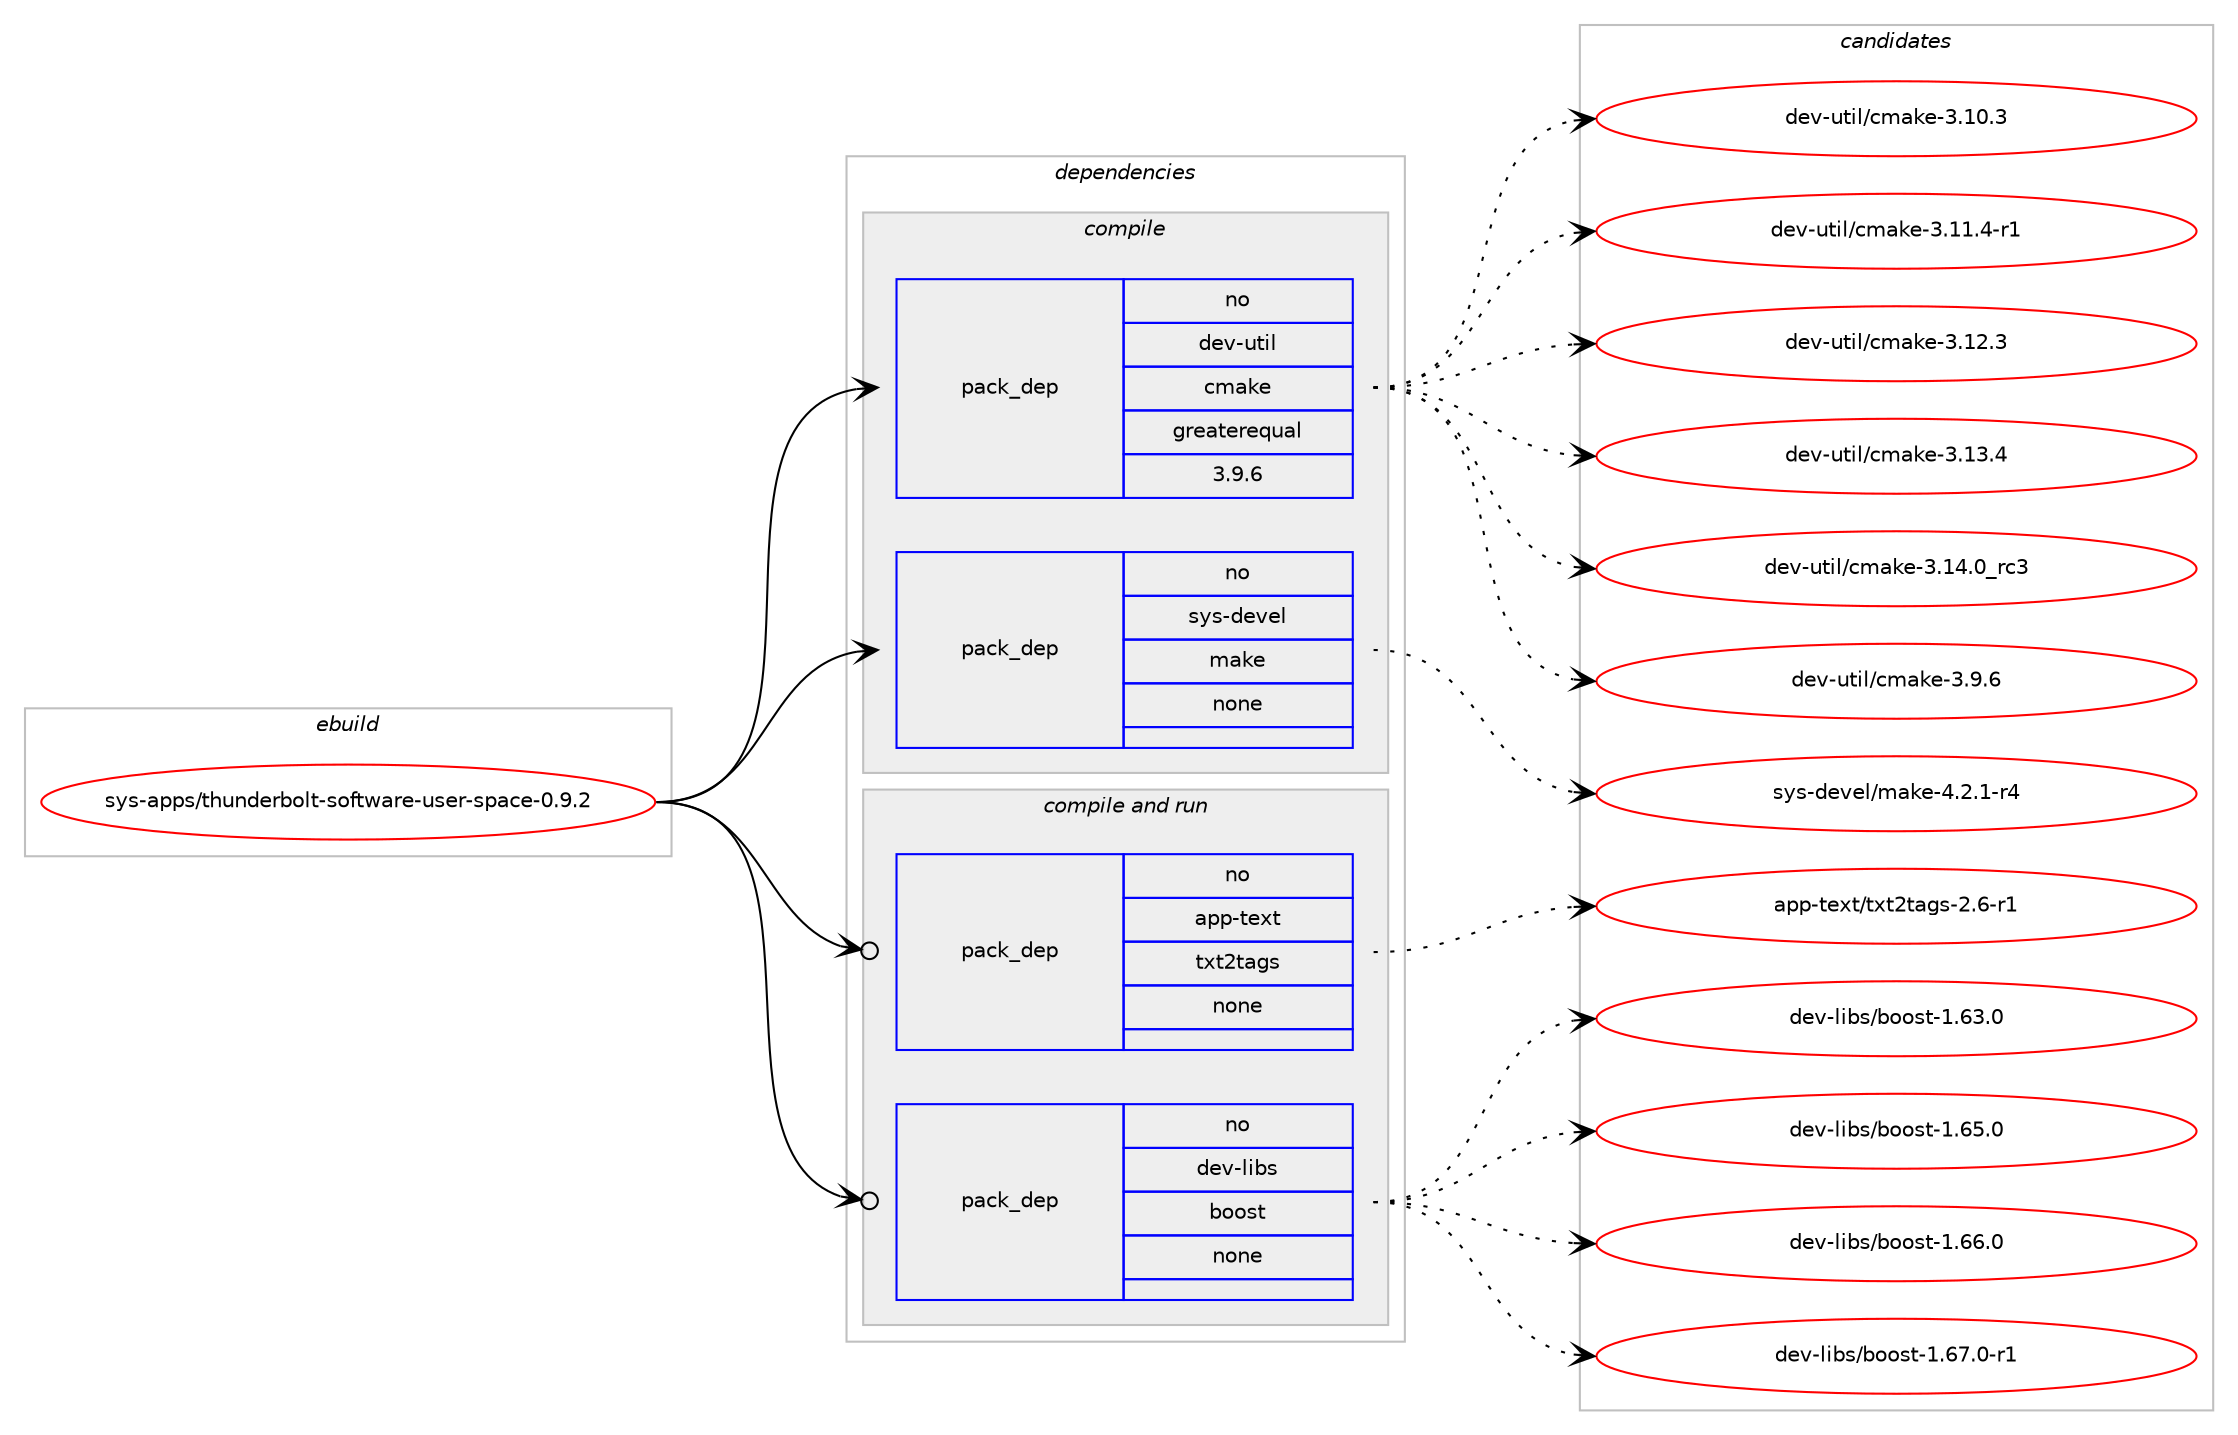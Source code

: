 digraph prolog {

# *************
# Graph options
# *************

newrank=true;
concentrate=true;
compound=true;
graph [rankdir=LR,fontname=Helvetica,fontsize=10,ranksep=1.5];#, ranksep=2.5, nodesep=0.2];
edge  [arrowhead=vee];
node  [fontname=Helvetica,fontsize=10];

# **********
# The ebuild
# **********

subgraph cluster_leftcol {
color=gray;
rank=same;
label=<<i>ebuild</i>>;
id [label="sys-apps/thunderbolt-software-user-space-0.9.2", color=red, width=4, href="../sys-apps/thunderbolt-software-user-space-0.9.2.svg"];
}

# ****************
# The dependencies
# ****************

subgraph cluster_midcol {
color=gray;
label=<<i>dependencies</i>>;
subgraph cluster_compile {
fillcolor="#eeeeee";
style=filled;
label=<<i>compile</i>>;
subgraph pack1230170 {
dependency1715720 [label=<<TABLE BORDER="0" CELLBORDER="1" CELLSPACING="0" CELLPADDING="4" WIDTH="220"><TR><TD ROWSPAN="6" CELLPADDING="30">pack_dep</TD></TR><TR><TD WIDTH="110">no</TD></TR><TR><TD>dev-util</TD></TR><TR><TD>cmake</TD></TR><TR><TD>greaterequal</TD></TR><TR><TD>3.9.6</TD></TR></TABLE>>, shape=none, color=blue];
}
id:e -> dependency1715720:w [weight=20,style="solid",arrowhead="vee"];
subgraph pack1230171 {
dependency1715721 [label=<<TABLE BORDER="0" CELLBORDER="1" CELLSPACING="0" CELLPADDING="4" WIDTH="220"><TR><TD ROWSPAN="6" CELLPADDING="30">pack_dep</TD></TR><TR><TD WIDTH="110">no</TD></TR><TR><TD>sys-devel</TD></TR><TR><TD>make</TD></TR><TR><TD>none</TD></TR><TR><TD></TD></TR></TABLE>>, shape=none, color=blue];
}
id:e -> dependency1715721:w [weight=20,style="solid",arrowhead="vee"];
}
subgraph cluster_compileandrun {
fillcolor="#eeeeee";
style=filled;
label=<<i>compile and run</i>>;
subgraph pack1230172 {
dependency1715722 [label=<<TABLE BORDER="0" CELLBORDER="1" CELLSPACING="0" CELLPADDING="4" WIDTH="220"><TR><TD ROWSPAN="6" CELLPADDING="30">pack_dep</TD></TR><TR><TD WIDTH="110">no</TD></TR><TR><TD>app-text</TD></TR><TR><TD>txt2tags</TD></TR><TR><TD>none</TD></TR><TR><TD></TD></TR></TABLE>>, shape=none, color=blue];
}
id:e -> dependency1715722:w [weight=20,style="solid",arrowhead="odotvee"];
subgraph pack1230173 {
dependency1715723 [label=<<TABLE BORDER="0" CELLBORDER="1" CELLSPACING="0" CELLPADDING="4" WIDTH="220"><TR><TD ROWSPAN="6" CELLPADDING="30">pack_dep</TD></TR><TR><TD WIDTH="110">no</TD></TR><TR><TD>dev-libs</TD></TR><TR><TD>boost</TD></TR><TR><TD>none</TD></TR><TR><TD></TD></TR></TABLE>>, shape=none, color=blue];
}
id:e -> dependency1715723:w [weight=20,style="solid",arrowhead="odotvee"];
}
subgraph cluster_run {
fillcolor="#eeeeee";
style=filled;
label=<<i>run</i>>;
}
}

# **************
# The candidates
# **************

subgraph cluster_choices {
rank=same;
color=gray;
label=<<i>candidates</i>>;

subgraph choice1230170 {
color=black;
nodesep=1;
choice1001011184511711610510847991099710710145514649484651 [label="dev-util/cmake-3.10.3", color=red, width=4,href="../dev-util/cmake-3.10.3.svg"];
choice10010111845117116105108479910997107101455146494946524511449 [label="dev-util/cmake-3.11.4-r1", color=red, width=4,href="../dev-util/cmake-3.11.4-r1.svg"];
choice1001011184511711610510847991099710710145514649504651 [label="dev-util/cmake-3.12.3", color=red, width=4,href="../dev-util/cmake-3.12.3.svg"];
choice1001011184511711610510847991099710710145514649514652 [label="dev-util/cmake-3.13.4", color=red, width=4,href="../dev-util/cmake-3.13.4.svg"];
choice1001011184511711610510847991099710710145514649524648951149951 [label="dev-util/cmake-3.14.0_rc3", color=red, width=4,href="../dev-util/cmake-3.14.0_rc3.svg"];
choice10010111845117116105108479910997107101455146574654 [label="dev-util/cmake-3.9.6", color=red, width=4,href="../dev-util/cmake-3.9.6.svg"];
dependency1715720:e -> choice1001011184511711610510847991099710710145514649484651:w [style=dotted,weight="100"];
dependency1715720:e -> choice10010111845117116105108479910997107101455146494946524511449:w [style=dotted,weight="100"];
dependency1715720:e -> choice1001011184511711610510847991099710710145514649504651:w [style=dotted,weight="100"];
dependency1715720:e -> choice1001011184511711610510847991099710710145514649514652:w [style=dotted,weight="100"];
dependency1715720:e -> choice1001011184511711610510847991099710710145514649524648951149951:w [style=dotted,weight="100"];
dependency1715720:e -> choice10010111845117116105108479910997107101455146574654:w [style=dotted,weight="100"];
}
subgraph choice1230171 {
color=black;
nodesep=1;
choice1151211154510010111810110847109971071014552465046494511452 [label="sys-devel/make-4.2.1-r4", color=red, width=4,href="../sys-devel/make-4.2.1-r4.svg"];
dependency1715721:e -> choice1151211154510010111810110847109971071014552465046494511452:w [style=dotted,weight="100"];
}
subgraph choice1230172 {
color=black;
nodesep=1;
choice9711211245116101120116471161201165011697103115455046544511449 [label="app-text/txt2tags-2.6-r1", color=red, width=4,href="../app-text/txt2tags-2.6-r1.svg"];
dependency1715722:e -> choice9711211245116101120116471161201165011697103115455046544511449:w [style=dotted,weight="100"];
}
subgraph choice1230173 {
color=black;
nodesep=1;
choice1001011184510810598115479811111111511645494654514648 [label="dev-libs/boost-1.63.0", color=red, width=4,href="../dev-libs/boost-1.63.0.svg"];
choice1001011184510810598115479811111111511645494654534648 [label="dev-libs/boost-1.65.0", color=red, width=4,href="../dev-libs/boost-1.65.0.svg"];
choice1001011184510810598115479811111111511645494654544648 [label="dev-libs/boost-1.66.0", color=red, width=4,href="../dev-libs/boost-1.66.0.svg"];
choice10010111845108105981154798111111115116454946545546484511449 [label="dev-libs/boost-1.67.0-r1", color=red, width=4,href="../dev-libs/boost-1.67.0-r1.svg"];
dependency1715723:e -> choice1001011184510810598115479811111111511645494654514648:w [style=dotted,weight="100"];
dependency1715723:e -> choice1001011184510810598115479811111111511645494654534648:w [style=dotted,weight="100"];
dependency1715723:e -> choice1001011184510810598115479811111111511645494654544648:w [style=dotted,weight="100"];
dependency1715723:e -> choice10010111845108105981154798111111115116454946545546484511449:w [style=dotted,weight="100"];
}
}

}
